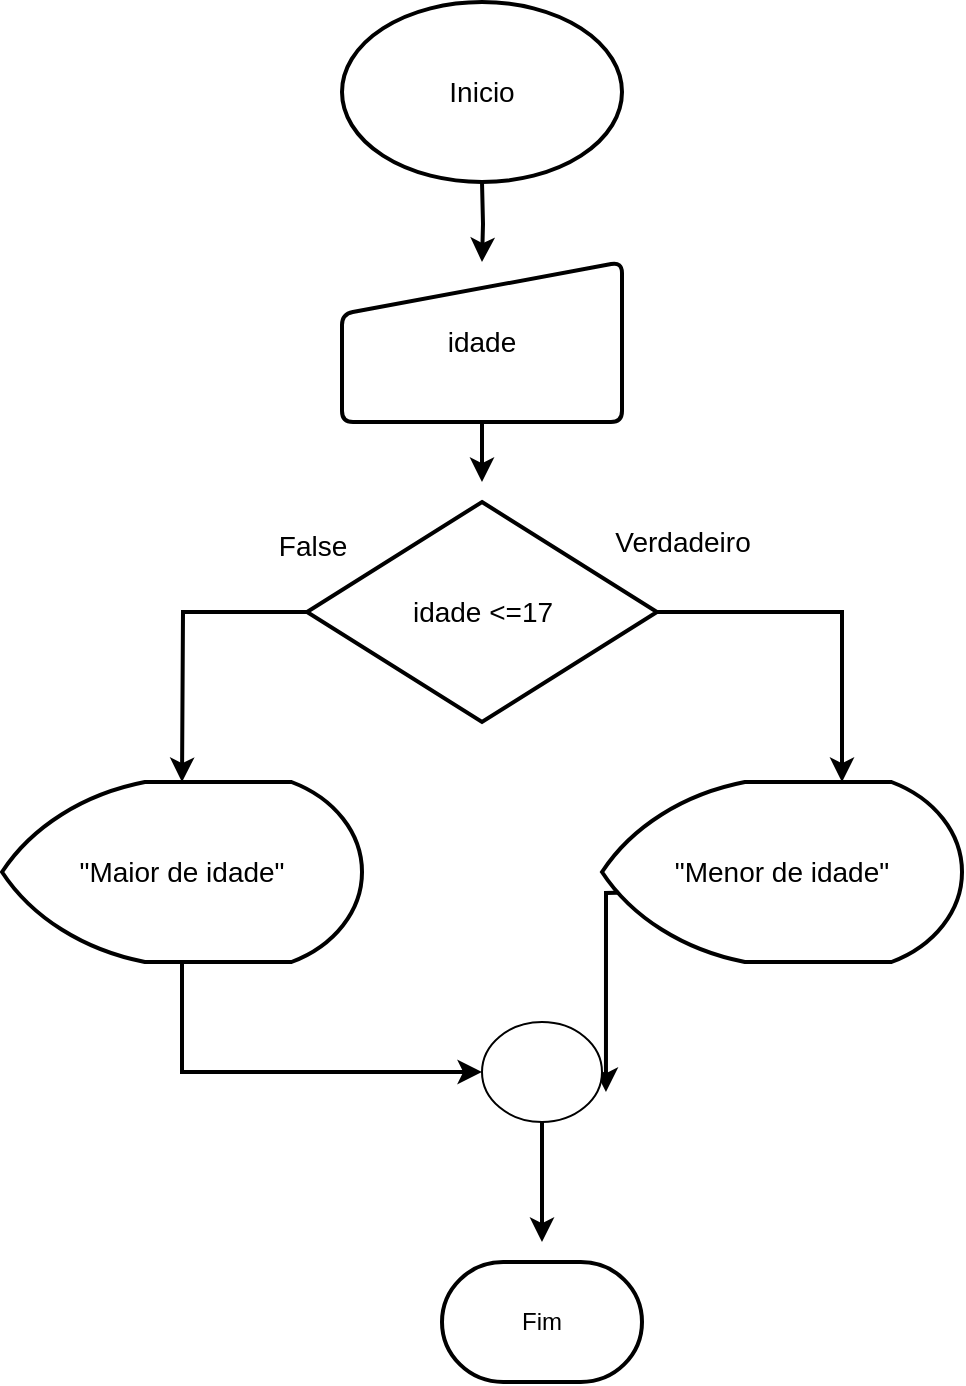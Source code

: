 <mxfile version="13.9.9" type="device"><diagram id="LCwfGHM-HrAVFZd5ieQ9" name="Page-1"><mxGraphModel dx="1422" dy="705" grid="1" gridSize="10" guides="1" tooltips="1" connect="1" arrows="1" fold="1" page="1" pageScale="1" pageWidth="827" pageHeight="1169" math="0" shadow="0"><root><mxCell id="0"/><mxCell id="1" parent="0"/><mxCell id="KToeR6YPzuMv6XnkayCZ-1" style="edgeStyle=orthogonalEdgeStyle;rounded=0;orthogonalLoop=1;jettySize=auto;html=1;entryX=0.5;entryY=0;entryDx=0;entryDy=0;strokeWidth=2;" edge="1" parent="1" target="KToeR6YPzuMv6XnkayCZ-3"><mxGeometry relative="1" as="geometry"><mxPoint x="330" y="130" as="sourcePoint"/></mxGeometry></mxCell><mxCell id="KToeR6YPzuMv6XnkayCZ-2" style="edgeStyle=orthogonalEdgeStyle;rounded=0;orthogonalLoop=1;jettySize=auto;html=1;exitX=0.5;exitY=1;exitDx=0;exitDy=0;strokeWidth=2;" edge="1" parent="1" source="KToeR6YPzuMv6XnkayCZ-3"><mxGeometry relative="1" as="geometry"><mxPoint x="330" y="280" as="targetPoint"/></mxGeometry></mxCell><mxCell id="KToeR6YPzuMv6XnkayCZ-3" value="&lt;font style=&quot;font-size: 14px&quot;&gt;idade&lt;/font&gt;" style="html=1;strokeWidth=2;shape=manualInput;whiteSpace=wrap;rounded=1;size=26;arcSize=11;" vertex="1" parent="1"><mxGeometry x="260" y="170" width="140" height="80" as="geometry"/></mxCell><mxCell id="KToeR6YPzuMv6XnkayCZ-4" style="edgeStyle=orthogonalEdgeStyle;rounded=0;orthogonalLoop=1;jettySize=auto;html=1;exitX=0;exitY=0.5;exitDx=0;exitDy=0;exitPerimeter=0;strokeWidth=2;" edge="1" parent="1" source="KToeR6YPzuMv6XnkayCZ-6"><mxGeometry relative="1" as="geometry"><mxPoint x="180" y="430" as="targetPoint"/></mxGeometry></mxCell><mxCell id="KToeR6YPzuMv6XnkayCZ-5" style="edgeStyle=orthogonalEdgeStyle;rounded=0;orthogonalLoop=1;jettySize=auto;html=1;exitX=1;exitY=0.5;exitDx=0;exitDy=0;exitPerimeter=0;strokeWidth=2;" edge="1" parent="1" source="KToeR6YPzuMv6XnkayCZ-6"><mxGeometry relative="1" as="geometry"><mxPoint x="510" y="430" as="targetPoint"/><Array as="points"><mxPoint x="510" y="345"/></Array></mxGeometry></mxCell><mxCell id="KToeR6YPzuMv6XnkayCZ-6" value="&lt;font style=&quot;font-size: 14px&quot;&gt;idade &amp;lt;=17&lt;/font&gt;" style="strokeWidth=2;html=1;shape=mxgraph.flowchart.decision;whiteSpace=wrap;" vertex="1" parent="1"><mxGeometry x="242.5" y="290" width="175" height="110" as="geometry"/></mxCell><mxCell id="KToeR6YPzuMv6XnkayCZ-7" value="&lt;br&gt;&lt;font style=&quot;font-size: 14px&quot;&gt;False&lt;/font&gt;" style="text;html=1;align=center;verticalAlign=middle;resizable=0;points=[];autosize=1;" vertex="1" parent="1"><mxGeometry x="220" y="290" width="50" height="30" as="geometry"/></mxCell><mxCell id="KToeR6YPzuMv6XnkayCZ-8" value="&lt;font style=&quot;font-size: 14px&quot;&gt;Verdadeiro&lt;/font&gt;" style="text;html=1;align=center;verticalAlign=middle;resizable=0;points=[];autosize=1;" vertex="1" parent="1"><mxGeometry x="390" y="300" width="80" height="20" as="geometry"/></mxCell><mxCell id="KToeR6YPzuMv6XnkayCZ-9" style="edgeStyle=orthogonalEdgeStyle;rounded=0;orthogonalLoop=1;jettySize=auto;html=1;entryX=1.033;entryY=0.7;entryDx=0;entryDy=0;entryPerimeter=0;strokeWidth=2;" edge="1" parent="1" target="KToeR6YPzuMv6XnkayCZ-12"><mxGeometry relative="1" as="geometry"><mxPoint x="414" y="485" as="sourcePoint"/></mxGeometry></mxCell><mxCell id="KToeR6YPzuMv6XnkayCZ-10" style="edgeStyle=orthogonalEdgeStyle;rounded=0;orthogonalLoop=1;jettySize=auto;html=1;exitX=0.5;exitY=1;exitDx=0;exitDy=0;exitPerimeter=0;entryX=0;entryY=0.5;entryDx=0;entryDy=0;entryPerimeter=0;strokeWidth=2;" edge="1" parent="1" target="KToeR6YPzuMv6XnkayCZ-12" source="KToeR6YPzuMv6XnkayCZ-14"><mxGeometry relative="1" as="geometry"><mxPoint x="180" y="530" as="sourcePoint"/></mxGeometry></mxCell><mxCell id="KToeR6YPzuMv6XnkayCZ-11" style="edgeStyle=orthogonalEdgeStyle;rounded=0;orthogonalLoop=1;jettySize=auto;html=1;strokeWidth=2;" edge="1" parent="1" source="KToeR6YPzuMv6XnkayCZ-12"><mxGeometry relative="1" as="geometry"><mxPoint x="360" y="660" as="targetPoint"/></mxGeometry></mxCell><mxCell id="KToeR6YPzuMv6XnkayCZ-12" value="" style="verticalLabelPosition=bottom;verticalAlign=top;html=1;shape=mxgraph.flowchart.on-page_reference;" vertex="1" parent="1"><mxGeometry x="330" y="550" width="60" height="50" as="geometry"/></mxCell><mxCell id="KToeR6YPzuMv6XnkayCZ-13" value="Fim" style="strokeWidth=2;html=1;shape=mxgraph.flowchart.terminator;whiteSpace=wrap;" vertex="1" parent="1"><mxGeometry x="310" y="670" width="100" height="60" as="geometry"/></mxCell><mxCell id="KToeR6YPzuMv6XnkayCZ-14" value="&lt;font style=&quot;font-size: 14px&quot;&gt;&quot;Maior de idade&quot;&lt;/font&gt;" style="strokeWidth=2;html=1;shape=mxgraph.flowchart.display;whiteSpace=wrap;" vertex="1" parent="1"><mxGeometry x="90" y="430" width="180" height="90" as="geometry"/></mxCell><mxCell id="KToeR6YPzuMv6XnkayCZ-15" value="&lt;font style=&quot;font-size: 14px&quot;&gt;&quot;Menor de idade&quot;&lt;/font&gt;" style="strokeWidth=2;html=1;shape=mxgraph.flowchart.display;whiteSpace=wrap;" vertex="1" parent="1"><mxGeometry x="390" y="430" width="180" height="90" as="geometry"/></mxCell><mxCell id="KToeR6YPzuMv6XnkayCZ-16" value="&lt;font style=&quot;font-size: 14px&quot;&gt;Inicio&lt;/font&gt;" style="strokeWidth=2;html=1;shape=mxgraph.flowchart.start_1;whiteSpace=wrap;" vertex="1" parent="1"><mxGeometry x="260" y="40" width="140" height="90" as="geometry"/></mxCell></root></mxGraphModel></diagram></mxfile>